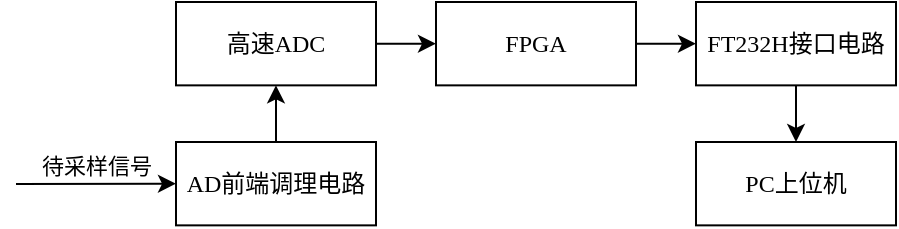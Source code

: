<mxfile version="24.3.1" type="github">
  <diagram name="第 1 页" id="mhaKRS-JUvFZOyBc1QN5">
    <mxGraphModel dx="576" dy="359" grid="1" gridSize="10" guides="1" tooltips="1" connect="1" arrows="1" fold="1" page="1" pageScale="1" pageWidth="827" pageHeight="1169" math="0" shadow="0">
      <root>
        <mxCell id="0" />
        <mxCell id="1" parent="0" />
        <mxCell id="hHVqGgW4xkvpxAIhSHqZ-17" value="" style="edgeStyle=orthogonalEdgeStyle;rounded=0;orthogonalLoop=1;jettySize=auto;html=1;" edge="1" parent="1" source="hHVqGgW4xkvpxAIhSHqZ-12" target="hHVqGgW4xkvpxAIhSHqZ-13">
          <mxGeometry relative="1" as="geometry" />
        </mxCell>
        <mxCell id="hHVqGgW4xkvpxAIhSHqZ-12" value="&lt;font face=&quot;Times New Roman&quot;&gt;AD&lt;/font&gt;&lt;font face=&quot;宋体&quot;&gt;前端调理电路&lt;/font&gt;" style="rounded=0;whiteSpace=wrap;html=1;" vertex="1" parent="1">
          <mxGeometry x="160" y="410" width="100" height="41.68" as="geometry" />
        </mxCell>
        <mxCell id="hHVqGgW4xkvpxAIhSHqZ-18" value="" style="edgeStyle=orthogonalEdgeStyle;rounded=0;orthogonalLoop=1;jettySize=auto;html=1;" edge="1" parent="1" source="hHVqGgW4xkvpxAIhSHqZ-13" target="hHVqGgW4xkvpxAIhSHqZ-14">
          <mxGeometry relative="1" as="geometry" />
        </mxCell>
        <mxCell id="hHVqGgW4xkvpxAIhSHqZ-13" value="&lt;font face=&quot;宋体&quot;&gt;高速&lt;/font&gt;&lt;font face=&quot;Times New Roman&quot;&gt;ADC&lt;/font&gt;" style="rounded=0;whiteSpace=wrap;html=1;" vertex="1" parent="1">
          <mxGeometry x="160" y="340" width="100" height="41.68" as="geometry" />
        </mxCell>
        <mxCell id="hHVqGgW4xkvpxAIhSHqZ-19" value="" style="edgeStyle=orthogonalEdgeStyle;rounded=0;orthogonalLoop=1;jettySize=auto;html=1;" edge="1" parent="1" source="hHVqGgW4xkvpxAIhSHqZ-14" target="hHVqGgW4xkvpxAIhSHqZ-15">
          <mxGeometry relative="1" as="geometry" />
        </mxCell>
        <mxCell id="hHVqGgW4xkvpxAIhSHqZ-14" value="&lt;font face=&quot;Times New Roman&quot;&gt;FPGA&lt;/font&gt;" style="rounded=0;whiteSpace=wrap;html=1;" vertex="1" parent="1">
          <mxGeometry x="290" y="340" width="100" height="41.68" as="geometry" />
        </mxCell>
        <mxCell id="hHVqGgW4xkvpxAIhSHqZ-20" value="" style="edgeStyle=orthogonalEdgeStyle;rounded=0;orthogonalLoop=1;jettySize=auto;html=1;" edge="1" parent="1" source="hHVqGgW4xkvpxAIhSHqZ-15" target="hHVqGgW4xkvpxAIhSHqZ-16">
          <mxGeometry relative="1" as="geometry" />
        </mxCell>
        <mxCell id="hHVqGgW4xkvpxAIhSHqZ-15" value="&lt;font face=&quot;Times New Roman&quot;&gt;FT232H&lt;/font&gt;&lt;font face=&quot;宋体&quot;&gt;接口电路&lt;/font&gt;" style="rounded=0;whiteSpace=wrap;html=1;" vertex="1" parent="1">
          <mxGeometry x="420" y="340" width="100" height="41.68" as="geometry" />
        </mxCell>
        <mxCell id="hHVqGgW4xkvpxAIhSHqZ-16" value="&lt;font face=&quot;Times New Roman&quot;&gt;PC&lt;/font&gt;&lt;font face=&quot;宋体&quot;&gt;上位机&lt;/font&gt;" style="rounded=0;whiteSpace=wrap;html=1;" vertex="1" parent="1">
          <mxGeometry x="420" y="410" width="100" height="41.68" as="geometry" />
        </mxCell>
        <mxCell id="hHVqGgW4xkvpxAIhSHqZ-22" value="待采样信号" style="endArrow=classic;html=1;rounded=0;entryX=0;entryY=0.5;entryDx=0;entryDy=0;fontFamily=宋体;fontSource=https%3A%2F%2Ffonts.googleapis.com%2Fcss%3Ffamily%3D%25E5%25AE%258B%25E4%25BD%2593;labelPosition=center;verticalLabelPosition=top;align=center;verticalAlign=bottom;" edge="1" parent="1" target="hHVqGgW4xkvpxAIhSHqZ-12">
          <mxGeometry width="50" height="50" relative="1" as="geometry">
            <mxPoint x="80" y="431" as="sourcePoint" />
            <mxPoint x="130" y="405.84" as="targetPoint" />
          </mxGeometry>
        </mxCell>
      </root>
    </mxGraphModel>
  </diagram>
</mxfile>
